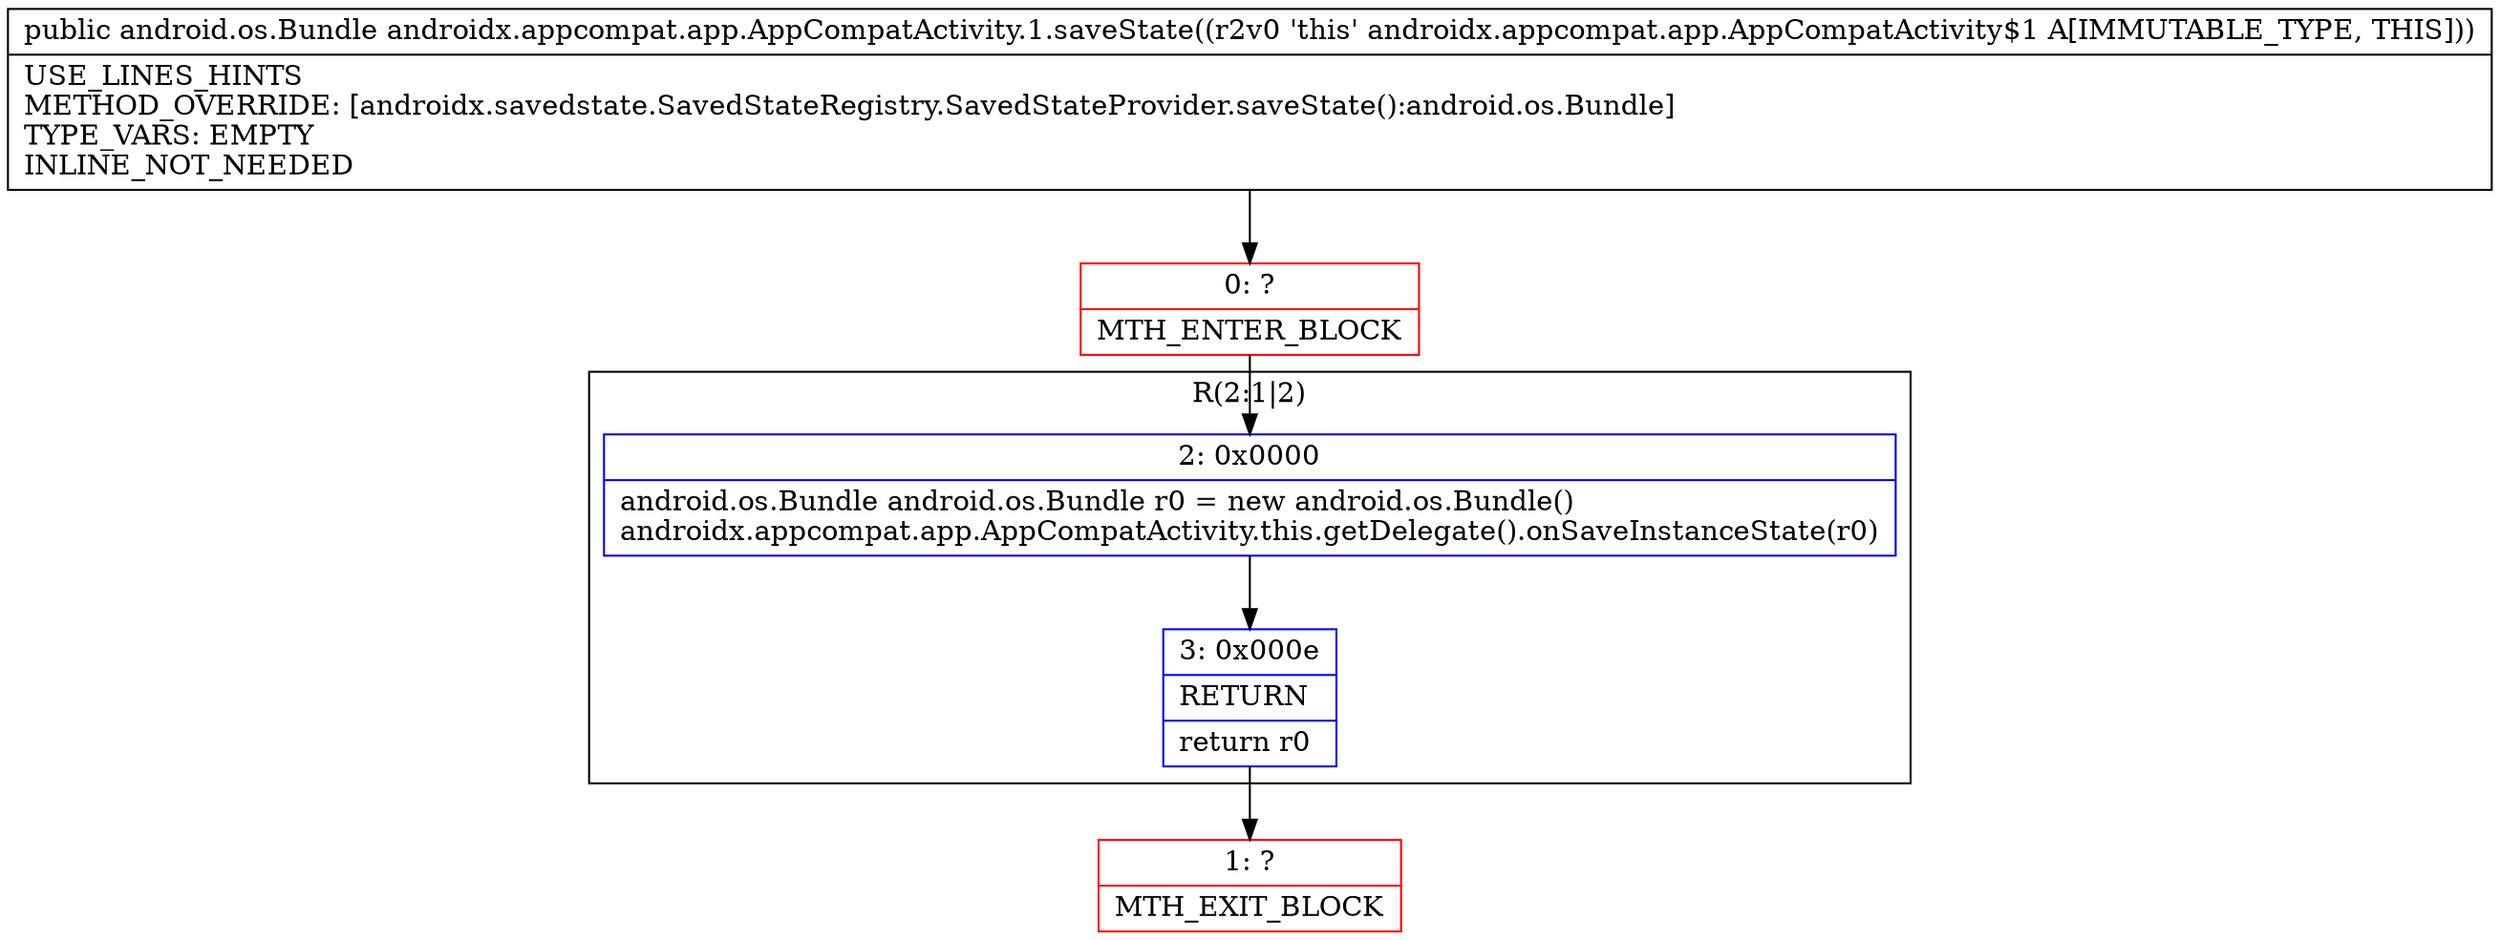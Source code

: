digraph "CFG forandroidx.appcompat.app.AppCompatActivity.1.saveState()Landroid\/os\/Bundle;" {
subgraph cluster_Region_240835251 {
label = "R(2:1|2)";
node [shape=record,color=blue];
Node_2 [shape=record,label="{2\:\ 0x0000|android.os.Bundle android.os.Bundle r0 = new android.os.Bundle()\landroidx.appcompat.app.AppCompatActivity.this.getDelegate().onSaveInstanceState(r0)\l}"];
Node_3 [shape=record,label="{3\:\ 0x000e|RETURN\l|return r0\l}"];
}
Node_0 [shape=record,color=red,label="{0\:\ ?|MTH_ENTER_BLOCK\l}"];
Node_1 [shape=record,color=red,label="{1\:\ ?|MTH_EXIT_BLOCK\l}"];
MethodNode[shape=record,label="{public android.os.Bundle androidx.appcompat.app.AppCompatActivity.1.saveState((r2v0 'this' androidx.appcompat.app.AppCompatActivity$1 A[IMMUTABLE_TYPE, THIS]))  | USE_LINES_HINTS\lMETHOD_OVERRIDE: [androidx.savedstate.SavedStateRegistry.SavedStateProvider.saveState():android.os.Bundle]\lTYPE_VARS: EMPTY\lINLINE_NOT_NEEDED\l}"];
MethodNode -> Node_0;Node_2 -> Node_3;
Node_3 -> Node_1;
Node_0 -> Node_2;
}

